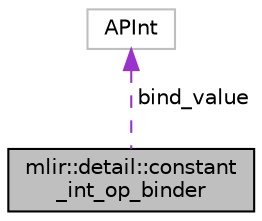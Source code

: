 digraph "mlir::detail::constant_int_op_binder"
{
  bgcolor="transparent";
  edge [fontname="Helvetica",fontsize="10",labelfontname="Helvetica",labelfontsize="10"];
  node [fontname="Helvetica",fontsize="10",shape=record];
  Node1 [label="mlir::detail::constant\l_int_op_binder",height=0.2,width=0.4,color="black", fillcolor="grey75", style="filled", fontcolor="black"];
  Node2 -> Node1 [dir="back",color="darkorchid3",fontsize="10",style="dashed",label=" bind_value" ,fontname="Helvetica"];
  Node2 [label="APInt",height=0.2,width=0.4,color="grey75"];
}
